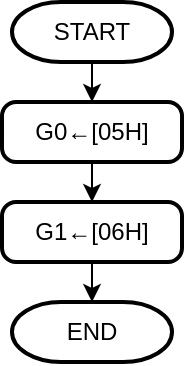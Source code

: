 <mxfile version="13.6.5" type="onedrive"><diagram id="C5RBs43oDa-KdzZeNtuy" name="Page-1"><mxGraphModel dx="824" dy="571" grid="1" gridSize="10" guides="1" tooltips="1" connect="1" arrows="1" fold="1" page="1" pageScale="1" pageWidth="827" pageHeight="1169" math="0" shadow="0"><root><mxCell id="WIyWlLk6GJQsqaUBKTNV-0"/><mxCell id="WIyWlLk6GJQsqaUBKTNV-1" parent="WIyWlLk6GJQsqaUBKTNV-0"/><mxCell id="Fmg_s5BFGthNLubDMeMf-4" style="edgeStyle=orthogonalEdgeStyle;rounded=0;orthogonalLoop=1;jettySize=auto;html=1;exitX=0.5;exitY=1;exitDx=0;exitDy=0;exitPerimeter=0;entryX=0.5;entryY=0;entryDx=0;entryDy=0;" edge="1" parent="WIyWlLk6GJQsqaUBKTNV-1" source="Fmg_s5BFGthNLubDMeMf-0" target="Fmg_s5BFGthNLubDMeMf-1"><mxGeometry relative="1" as="geometry"/></mxCell><mxCell id="Fmg_s5BFGthNLubDMeMf-0" value="START" style="strokeWidth=2;html=1;shape=mxgraph.flowchart.terminator;whiteSpace=wrap;" vertex="1" parent="WIyWlLk6GJQsqaUBKTNV-1"><mxGeometry x="155" y="90" width="80" height="30" as="geometry"/></mxCell><mxCell id="Fmg_s5BFGthNLubDMeMf-5" style="edgeStyle=orthogonalEdgeStyle;rounded=0;orthogonalLoop=1;jettySize=auto;html=1;exitX=0.5;exitY=1;exitDx=0;exitDy=0;entryX=0.5;entryY=0;entryDx=0;entryDy=0;" edge="1" parent="WIyWlLk6GJQsqaUBKTNV-1" source="Fmg_s5BFGthNLubDMeMf-1" target="Fmg_s5BFGthNLubDMeMf-2"><mxGeometry relative="1" as="geometry"/></mxCell><mxCell id="Fmg_s5BFGthNLubDMeMf-1" value="G0←[05H]" style="rounded=1;whiteSpace=wrap;html=1;absoluteArcSize=1;arcSize=14;strokeWidth=2;" vertex="1" parent="WIyWlLk6GJQsqaUBKTNV-1"><mxGeometry x="150" y="140" width="90" height="30" as="geometry"/></mxCell><mxCell id="Fmg_s5BFGthNLubDMeMf-6" style="edgeStyle=orthogonalEdgeStyle;rounded=0;orthogonalLoop=1;jettySize=auto;html=1;exitX=0.5;exitY=1;exitDx=0;exitDy=0;entryX=0.5;entryY=0;entryDx=0;entryDy=0;entryPerimeter=0;" edge="1" parent="WIyWlLk6GJQsqaUBKTNV-1" source="Fmg_s5BFGthNLubDMeMf-2" target="Fmg_s5BFGthNLubDMeMf-3"><mxGeometry relative="1" as="geometry"/></mxCell><mxCell id="Fmg_s5BFGthNLubDMeMf-2" value="G1←[06H]" style="rounded=1;whiteSpace=wrap;html=1;absoluteArcSize=1;arcSize=14;strokeWidth=2;" vertex="1" parent="WIyWlLk6GJQsqaUBKTNV-1"><mxGeometry x="150" y="190" width="90" height="30" as="geometry"/></mxCell><mxCell id="Fmg_s5BFGthNLubDMeMf-3" value="END" style="strokeWidth=2;html=1;shape=mxgraph.flowchart.terminator;whiteSpace=wrap;" vertex="1" parent="WIyWlLk6GJQsqaUBKTNV-1"><mxGeometry x="155" y="240" width="80" height="30" as="geometry"/></mxCell></root></mxGraphModel></diagram></mxfile>